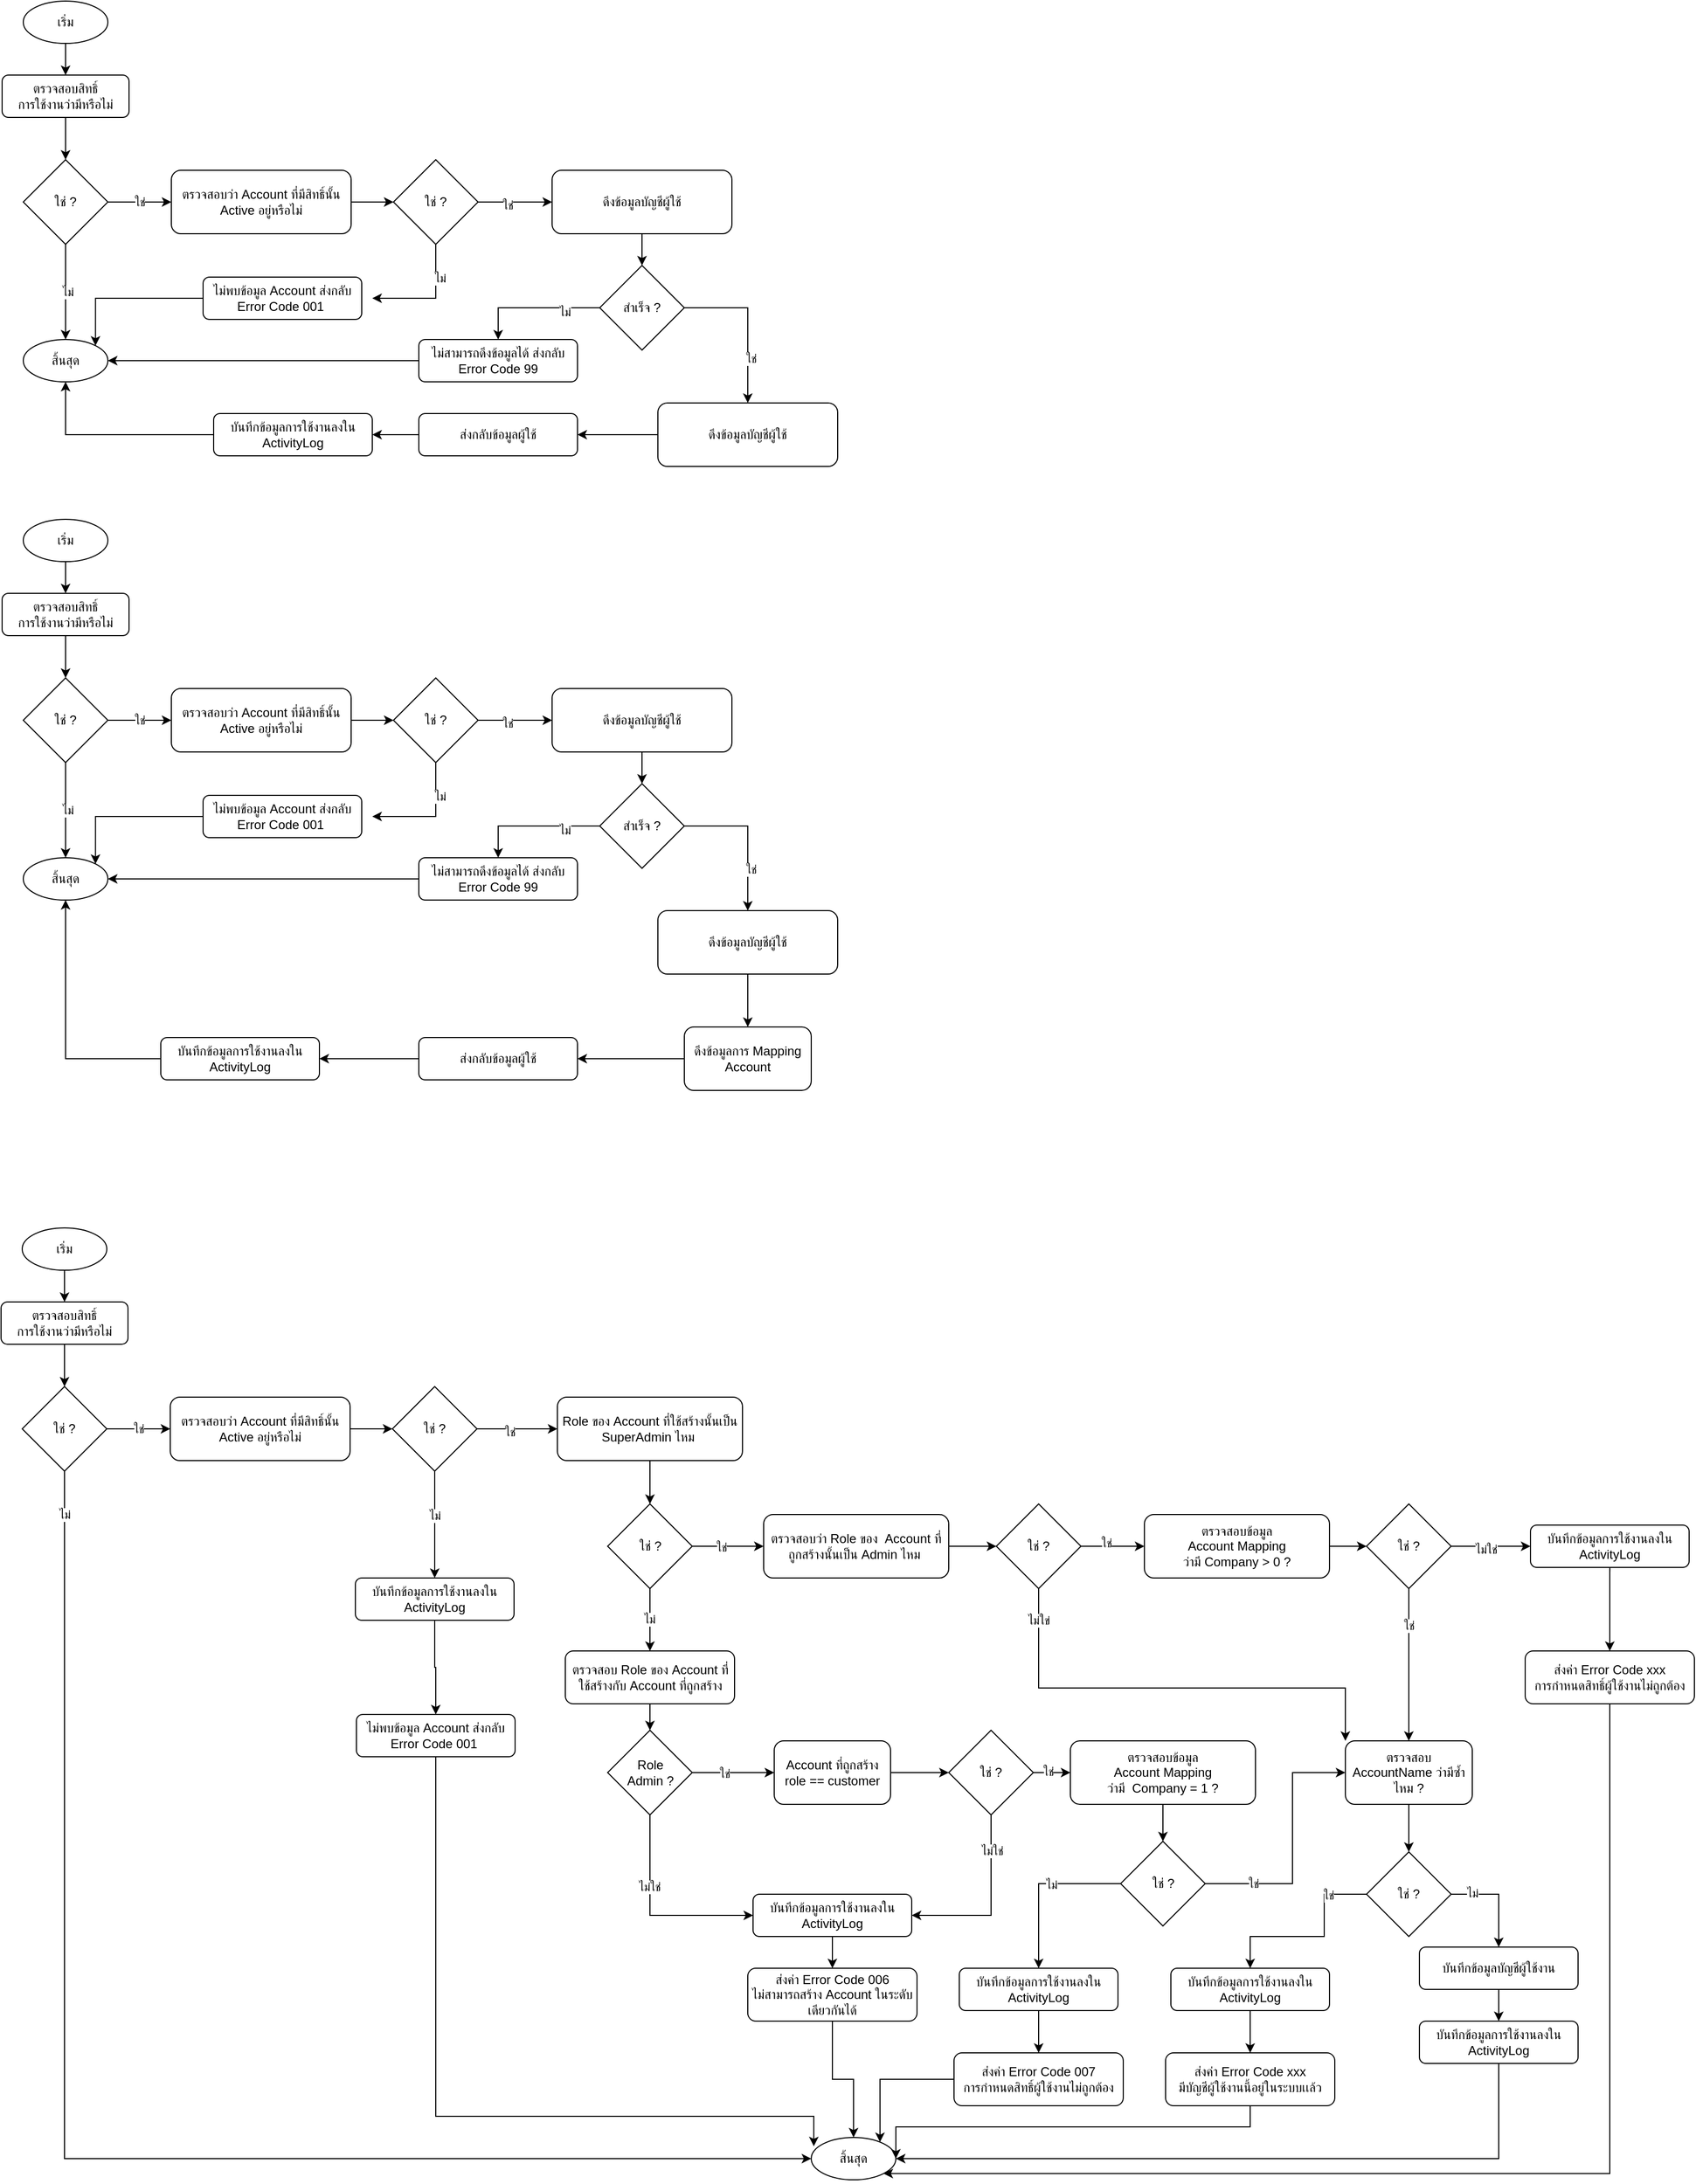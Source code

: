 <mxfile version="21.3.2" type="github">
  <diagram name="หน้า-1" id="9ROWrhSY8lyfW2g1wA5t">
    <mxGraphModel dx="1934" dy="880" grid="1" gridSize="10" guides="1" tooltips="1" connect="1" arrows="1" fold="1" page="1" pageScale="1" pageWidth="827" pageHeight="1169" math="0" shadow="0">
      <root>
        <mxCell id="0" />
        <mxCell id="1" parent="0" />
        <mxCell id="Uw76GlWxeY3Yvk_Hq2aO-132" value="" style="group" vertex="1" connectable="0" parent="1">
          <mxGeometry x="20" y="40" width="790" height="440" as="geometry" />
        </mxCell>
        <mxCell id="Uw76GlWxeY3Yvk_Hq2aO-1" value="เริ่ม" style="ellipse;whiteSpace=wrap;html=1;" vertex="1" parent="Uw76GlWxeY3Yvk_Hq2aO-132">
          <mxGeometry x="20" width="80" height="40" as="geometry" />
        </mxCell>
        <mxCell id="Uw76GlWxeY3Yvk_Hq2aO-2" value="ตรวจสอบสิทธิ์&lt;br&gt;การใช้งานว่ามีหรือไม่" style="rounded=1;whiteSpace=wrap;html=1;" vertex="1" parent="Uw76GlWxeY3Yvk_Hq2aO-132">
          <mxGeometry y="70" width="120" height="40" as="geometry" />
        </mxCell>
        <mxCell id="Uw76GlWxeY3Yvk_Hq2aO-3" value="" style="edgeStyle=orthogonalEdgeStyle;rounded=0;orthogonalLoop=1;jettySize=auto;html=1;" edge="1" parent="Uw76GlWxeY3Yvk_Hq2aO-132" source="Uw76GlWxeY3Yvk_Hq2aO-1" target="Uw76GlWxeY3Yvk_Hq2aO-2">
          <mxGeometry relative="1" as="geometry" />
        </mxCell>
        <mxCell id="Uw76GlWxeY3Yvk_Hq2aO-6" value="ใช่ ?" style="rhombus;whiteSpace=wrap;html=1;" vertex="1" parent="Uw76GlWxeY3Yvk_Hq2aO-132">
          <mxGeometry x="20" y="150" width="80" height="80" as="geometry" />
        </mxCell>
        <mxCell id="Uw76GlWxeY3Yvk_Hq2aO-7" value="" style="edgeStyle=orthogonalEdgeStyle;rounded=0;orthogonalLoop=1;jettySize=auto;html=1;" edge="1" parent="Uw76GlWxeY3Yvk_Hq2aO-132" source="Uw76GlWxeY3Yvk_Hq2aO-2" target="Uw76GlWxeY3Yvk_Hq2aO-6">
          <mxGeometry relative="1" as="geometry" />
        </mxCell>
        <mxCell id="Uw76GlWxeY3Yvk_Hq2aO-12" value="ตรวจสอบว่า Account ที่มีสิทธิ์นั้น Active อยู่หรือไม่" style="rounded=1;whiteSpace=wrap;html=1;" vertex="1" parent="Uw76GlWxeY3Yvk_Hq2aO-132">
          <mxGeometry x="160" y="160" width="170" height="60" as="geometry" />
        </mxCell>
        <mxCell id="Uw76GlWxeY3Yvk_Hq2aO-11" value="" style="edgeStyle=orthogonalEdgeStyle;rounded=0;orthogonalLoop=1;jettySize=auto;html=1;" edge="1" parent="Uw76GlWxeY3Yvk_Hq2aO-132" source="Uw76GlWxeY3Yvk_Hq2aO-6" target="Uw76GlWxeY3Yvk_Hq2aO-12">
          <mxGeometry relative="1" as="geometry">
            <mxPoint x="160" y="190" as="targetPoint" />
          </mxGeometry>
        </mxCell>
        <mxCell id="Uw76GlWxeY3Yvk_Hq2aO-15" value="ใช่" style="edgeLabel;html=1;align=center;verticalAlign=middle;resizable=0;points=[];" vertex="1" connectable="0" parent="Uw76GlWxeY3Yvk_Hq2aO-11">
          <mxGeometry relative="1" as="geometry">
            <mxPoint as="offset" />
          </mxGeometry>
        </mxCell>
        <mxCell id="Uw76GlWxeY3Yvk_Hq2aO-46" style="edgeStyle=orthogonalEdgeStyle;rounded=0;orthogonalLoop=1;jettySize=auto;html=1;entryX=1;entryY=0.5;entryDx=0;entryDy=0;exitX=0.5;exitY=1;exitDx=0;exitDy=0;" edge="1" parent="Uw76GlWxeY3Yvk_Hq2aO-132" source="Uw76GlWxeY3Yvk_Hq2aO-22">
          <mxGeometry relative="1" as="geometry">
            <mxPoint x="350" y="281" as="targetPoint" />
            <Array as="points">
              <mxPoint x="410" y="281" />
            </Array>
          </mxGeometry>
        </mxCell>
        <mxCell id="Uw76GlWxeY3Yvk_Hq2aO-49" value="ไม่" style="edgeLabel;html=1;align=center;verticalAlign=middle;resizable=0;points=[];" vertex="1" connectable="0" parent="Uw76GlWxeY3Yvk_Hq2aO-46">
          <mxGeometry x="-0.423" y="4" relative="1" as="geometry">
            <mxPoint as="offset" />
          </mxGeometry>
        </mxCell>
        <mxCell id="Uw76GlWxeY3Yvk_Hq2aO-22" value="ใช่ ?" style="rhombus;whiteSpace=wrap;html=1;" vertex="1" parent="Uw76GlWxeY3Yvk_Hq2aO-132">
          <mxGeometry x="370" y="150" width="80" height="80" as="geometry" />
        </mxCell>
        <mxCell id="Uw76GlWxeY3Yvk_Hq2aO-23" value="" style="edgeStyle=orthogonalEdgeStyle;rounded=0;orthogonalLoop=1;jettySize=auto;html=1;" edge="1" parent="Uw76GlWxeY3Yvk_Hq2aO-132" source="Uw76GlWxeY3Yvk_Hq2aO-12" target="Uw76GlWxeY3Yvk_Hq2aO-22">
          <mxGeometry relative="1" as="geometry" />
        </mxCell>
        <mxCell id="Uw76GlWxeY3Yvk_Hq2aO-28" value="ดึงข้อมูลบัญชีผู้ใช้" style="rounded=1;whiteSpace=wrap;html=1;" vertex="1" parent="Uw76GlWxeY3Yvk_Hq2aO-132">
          <mxGeometry x="520" y="160" width="170" height="60" as="geometry" />
        </mxCell>
        <mxCell id="Uw76GlWxeY3Yvk_Hq2aO-29" value="" style="edgeStyle=orthogonalEdgeStyle;rounded=0;orthogonalLoop=1;jettySize=auto;html=1;" edge="1" parent="Uw76GlWxeY3Yvk_Hq2aO-132" source="Uw76GlWxeY3Yvk_Hq2aO-22" target="Uw76GlWxeY3Yvk_Hq2aO-28">
          <mxGeometry relative="1" as="geometry" />
        </mxCell>
        <mxCell id="Uw76GlWxeY3Yvk_Hq2aO-30" value="ใช่" style="edgeLabel;html=1;align=center;verticalAlign=middle;resizable=0;points=[];" vertex="1" connectable="0" parent="Uw76GlWxeY3Yvk_Hq2aO-29">
          <mxGeometry x="-0.2" y="-3" relative="1" as="geometry">
            <mxPoint as="offset" />
          </mxGeometry>
        </mxCell>
        <mxCell id="Uw76GlWxeY3Yvk_Hq2aO-33" value="สำเร็จ ?" style="rhombus;whiteSpace=wrap;html=1;" vertex="1" parent="Uw76GlWxeY3Yvk_Hq2aO-132">
          <mxGeometry x="565" y="250" width="80" height="80" as="geometry" />
        </mxCell>
        <mxCell id="Uw76GlWxeY3Yvk_Hq2aO-34" value="" style="edgeStyle=orthogonalEdgeStyle;rounded=0;orthogonalLoop=1;jettySize=auto;html=1;" edge="1" parent="Uw76GlWxeY3Yvk_Hq2aO-132" source="Uw76GlWxeY3Yvk_Hq2aO-28" target="Uw76GlWxeY3Yvk_Hq2aO-33">
          <mxGeometry relative="1" as="geometry" />
        </mxCell>
        <mxCell id="Uw76GlWxeY3Yvk_Hq2aO-35" value="ดึงข้อมูลบัญชีผู้ใช้" style="rounded=1;whiteSpace=wrap;html=1;" vertex="1" parent="Uw76GlWxeY3Yvk_Hq2aO-132">
          <mxGeometry x="620" y="380" width="170" height="60" as="geometry" />
        </mxCell>
        <mxCell id="Uw76GlWxeY3Yvk_Hq2aO-36" value="" style="edgeStyle=orthogonalEdgeStyle;rounded=0;orthogonalLoop=1;jettySize=auto;html=1;" edge="1" parent="Uw76GlWxeY3Yvk_Hq2aO-132" source="Uw76GlWxeY3Yvk_Hq2aO-33" target="Uw76GlWxeY3Yvk_Hq2aO-35">
          <mxGeometry relative="1" as="geometry">
            <Array as="points">
              <mxPoint x="705" y="290" />
            </Array>
          </mxGeometry>
        </mxCell>
        <mxCell id="Uw76GlWxeY3Yvk_Hq2aO-40" value="ใช่" style="edgeLabel;html=1;align=center;verticalAlign=middle;resizable=0;points=[];" vertex="1" connectable="0" parent="Uw76GlWxeY3Yvk_Hq2aO-36">
          <mxGeometry x="0.442" y="3" relative="1" as="geometry">
            <mxPoint as="offset" />
          </mxGeometry>
        </mxCell>
        <mxCell id="Uw76GlWxeY3Yvk_Hq2aO-37" value="ไม่สามารถดึงข้อมูลได้ ส่งกลับ Error Code 99" style="rounded=1;whiteSpace=wrap;html=1;" vertex="1" parent="Uw76GlWxeY3Yvk_Hq2aO-132">
          <mxGeometry x="394" y="320" width="150" height="40" as="geometry" />
        </mxCell>
        <mxCell id="Uw76GlWxeY3Yvk_Hq2aO-38" style="edgeStyle=orthogonalEdgeStyle;rounded=0;orthogonalLoop=1;jettySize=auto;html=1;entryX=0.5;entryY=0;entryDx=0;entryDy=0;" edge="1" parent="Uw76GlWxeY3Yvk_Hq2aO-132" source="Uw76GlWxeY3Yvk_Hq2aO-33" target="Uw76GlWxeY3Yvk_Hq2aO-37">
          <mxGeometry relative="1" as="geometry" />
        </mxCell>
        <mxCell id="Uw76GlWxeY3Yvk_Hq2aO-39" value="ไม่" style="edgeLabel;html=1;align=center;verticalAlign=middle;resizable=0;points=[];" vertex="1" connectable="0" parent="Uw76GlWxeY3Yvk_Hq2aO-38">
          <mxGeometry x="-0.476" y="4" relative="1" as="geometry">
            <mxPoint as="offset" />
          </mxGeometry>
        </mxCell>
        <mxCell id="Uw76GlWxeY3Yvk_Hq2aO-47" value="ไม่พบข้อมูล Account ส่งกลับ Error Code 001&amp;nbsp;" style="rounded=1;whiteSpace=wrap;html=1;" vertex="1" parent="Uw76GlWxeY3Yvk_Hq2aO-132">
          <mxGeometry x="190" y="261" width="150" height="40" as="geometry" />
        </mxCell>
        <mxCell id="Uw76GlWxeY3Yvk_Hq2aO-51" value="ส่งกลับข้อมูลผู้ใช้" style="rounded=1;whiteSpace=wrap;html=1;" vertex="1" parent="Uw76GlWxeY3Yvk_Hq2aO-132">
          <mxGeometry x="394" y="390" width="150" height="40" as="geometry" />
        </mxCell>
        <mxCell id="Uw76GlWxeY3Yvk_Hq2aO-52" style="edgeStyle=orthogonalEdgeStyle;rounded=0;orthogonalLoop=1;jettySize=auto;html=1;entryX=1;entryY=0.5;entryDx=0;entryDy=0;" edge="1" parent="Uw76GlWxeY3Yvk_Hq2aO-132" source="Uw76GlWxeY3Yvk_Hq2aO-35" target="Uw76GlWxeY3Yvk_Hq2aO-51">
          <mxGeometry relative="1" as="geometry" />
        </mxCell>
        <mxCell id="Uw76GlWxeY3Yvk_Hq2aO-55" value="สิ้นสุด" style="ellipse;whiteSpace=wrap;html=1;" vertex="1" parent="Uw76GlWxeY3Yvk_Hq2aO-132">
          <mxGeometry x="20" y="320" width="80" height="40" as="geometry" />
        </mxCell>
        <mxCell id="Uw76GlWxeY3Yvk_Hq2aO-14" value="" style="edgeStyle=orthogonalEdgeStyle;rounded=0;orthogonalLoop=1;jettySize=auto;html=1;entryX=0.5;entryY=0;entryDx=0;entryDy=0;" edge="1" parent="Uw76GlWxeY3Yvk_Hq2aO-132" source="Uw76GlWxeY3Yvk_Hq2aO-6" target="Uw76GlWxeY3Yvk_Hq2aO-55">
          <mxGeometry relative="1" as="geometry">
            <mxPoint x="120" y="320" as="targetPoint" />
          </mxGeometry>
        </mxCell>
        <mxCell id="Uw76GlWxeY3Yvk_Hq2aO-16" value="ไม่" style="edgeLabel;html=1;align=center;verticalAlign=middle;resizable=0;points=[];" vertex="1" connectable="0" parent="Uw76GlWxeY3Yvk_Hq2aO-14">
          <mxGeometry y="2" relative="1" as="geometry">
            <mxPoint as="offset" />
          </mxGeometry>
        </mxCell>
        <mxCell id="Uw76GlWxeY3Yvk_Hq2aO-41" style="edgeStyle=orthogonalEdgeStyle;rounded=0;orthogonalLoop=1;jettySize=auto;html=1;" edge="1" parent="Uw76GlWxeY3Yvk_Hq2aO-132" source="Uw76GlWxeY3Yvk_Hq2aO-37" target="Uw76GlWxeY3Yvk_Hq2aO-55">
          <mxGeometry relative="1" as="geometry">
            <mxPoint x="140" y="340" as="targetPoint" />
          </mxGeometry>
        </mxCell>
        <mxCell id="Uw76GlWxeY3Yvk_Hq2aO-48" style="edgeStyle=orthogonalEdgeStyle;rounded=0;orthogonalLoop=1;jettySize=auto;html=1;entryX=1;entryY=0;entryDx=0;entryDy=0;" edge="1" parent="Uw76GlWxeY3Yvk_Hq2aO-132" source="Uw76GlWxeY3Yvk_Hq2aO-47" target="Uw76GlWxeY3Yvk_Hq2aO-55">
          <mxGeometry relative="1" as="geometry">
            <mxPoint x="134.142" y="325.858" as="targetPoint" />
          </mxGeometry>
        </mxCell>
        <mxCell id="Uw76GlWxeY3Yvk_Hq2aO-131" style="edgeStyle=orthogonalEdgeStyle;rounded=0;orthogonalLoop=1;jettySize=auto;html=1;entryX=0.5;entryY=1;entryDx=0;entryDy=0;" edge="1" parent="Uw76GlWxeY3Yvk_Hq2aO-132" source="Uw76GlWxeY3Yvk_Hq2aO-124" target="Uw76GlWxeY3Yvk_Hq2aO-55">
          <mxGeometry relative="1" as="geometry" />
        </mxCell>
        <mxCell id="Uw76GlWxeY3Yvk_Hq2aO-124" value="บันทึกข้อมูลการใช้งานลงใน ActivityLog" style="rounded=1;whiteSpace=wrap;html=1;" vertex="1" parent="Uw76GlWxeY3Yvk_Hq2aO-132">
          <mxGeometry x="200" y="390" width="150" height="40" as="geometry" />
        </mxCell>
        <mxCell id="Uw76GlWxeY3Yvk_Hq2aO-125" value="" style="edgeStyle=orthogonalEdgeStyle;rounded=0;orthogonalLoop=1;jettySize=auto;html=1;" edge="1" parent="Uw76GlWxeY3Yvk_Hq2aO-132" source="Uw76GlWxeY3Yvk_Hq2aO-51" target="Uw76GlWxeY3Yvk_Hq2aO-124">
          <mxGeometry relative="1" as="geometry" />
        </mxCell>
        <mxCell id="Uw76GlWxeY3Yvk_Hq2aO-134" value="เริ่ม" style="ellipse;whiteSpace=wrap;html=1;" vertex="1" parent="1">
          <mxGeometry x="40" y="530" width="80" height="40" as="geometry" />
        </mxCell>
        <mxCell id="Uw76GlWxeY3Yvk_Hq2aO-135" value="ตรวจสอบสิทธิ์&lt;br&gt;การใช้งานว่ามีหรือไม่" style="rounded=1;whiteSpace=wrap;html=1;" vertex="1" parent="1">
          <mxGeometry x="20" y="600" width="120" height="40" as="geometry" />
        </mxCell>
        <mxCell id="Uw76GlWxeY3Yvk_Hq2aO-136" value="" style="edgeStyle=orthogonalEdgeStyle;rounded=0;orthogonalLoop=1;jettySize=auto;html=1;" edge="1" parent="1" source="Uw76GlWxeY3Yvk_Hq2aO-134" target="Uw76GlWxeY3Yvk_Hq2aO-135">
          <mxGeometry relative="1" as="geometry" />
        </mxCell>
        <mxCell id="Uw76GlWxeY3Yvk_Hq2aO-137" value="ใช่ ?" style="rhombus;whiteSpace=wrap;html=1;" vertex="1" parent="1">
          <mxGeometry x="40" y="680" width="80" height="80" as="geometry" />
        </mxCell>
        <mxCell id="Uw76GlWxeY3Yvk_Hq2aO-138" value="" style="edgeStyle=orthogonalEdgeStyle;rounded=0;orthogonalLoop=1;jettySize=auto;html=1;" edge="1" parent="1" source="Uw76GlWxeY3Yvk_Hq2aO-135" target="Uw76GlWxeY3Yvk_Hq2aO-137">
          <mxGeometry relative="1" as="geometry" />
        </mxCell>
        <mxCell id="Uw76GlWxeY3Yvk_Hq2aO-139" value="ตรวจสอบว่า Account ที่มีสิทธิ์นั้น Active อยู่หรือไม่" style="rounded=1;whiteSpace=wrap;html=1;" vertex="1" parent="1">
          <mxGeometry x="180" y="690" width="170" height="60" as="geometry" />
        </mxCell>
        <mxCell id="Uw76GlWxeY3Yvk_Hq2aO-140" value="" style="edgeStyle=orthogonalEdgeStyle;rounded=0;orthogonalLoop=1;jettySize=auto;html=1;" edge="1" parent="1" source="Uw76GlWxeY3Yvk_Hq2aO-137" target="Uw76GlWxeY3Yvk_Hq2aO-139">
          <mxGeometry relative="1" as="geometry">
            <mxPoint x="180" y="720" as="targetPoint" />
          </mxGeometry>
        </mxCell>
        <mxCell id="Uw76GlWxeY3Yvk_Hq2aO-141" value="ใช่" style="edgeLabel;html=1;align=center;verticalAlign=middle;resizable=0;points=[];" vertex="1" connectable="0" parent="Uw76GlWxeY3Yvk_Hq2aO-140">
          <mxGeometry relative="1" as="geometry">
            <mxPoint as="offset" />
          </mxGeometry>
        </mxCell>
        <mxCell id="Uw76GlWxeY3Yvk_Hq2aO-142" style="edgeStyle=orthogonalEdgeStyle;rounded=0;orthogonalLoop=1;jettySize=auto;html=1;entryX=1;entryY=0.5;entryDx=0;entryDy=0;exitX=0.5;exitY=1;exitDx=0;exitDy=0;" edge="1" parent="1" source="Uw76GlWxeY3Yvk_Hq2aO-144">
          <mxGeometry relative="1" as="geometry">
            <mxPoint x="370" y="811" as="targetPoint" />
            <Array as="points">
              <mxPoint x="430" y="811" />
            </Array>
          </mxGeometry>
        </mxCell>
        <mxCell id="Uw76GlWxeY3Yvk_Hq2aO-143" value="ไม่" style="edgeLabel;html=1;align=center;verticalAlign=middle;resizable=0;points=[];" vertex="1" connectable="0" parent="Uw76GlWxeY3Yvk_Hq2aO-142">
          <mxGeometry x="-0.423" y="4" relative="1" as="geometry">
            <mxPoint as="offset" />
          </mxGeometry>
        </mxCell>
        <mxCell id="Uw76GlWxeY3Yvk_Hq2aO-144" value="ใช่ ?" style="rhombus;whiteSpace=wrap;html=1;" vertex="1" parent="1">
          <mxGeometry x="390" y="680" width="80" height="80" as="geometry" />
        </mxCell>
        <mxCell id="Uw76GlWxeY3Yvk_Hq2aO-145" value="" style="edgeStyle=orthogonalEdgeStyle;rounded=0;orthogonalLoop=1;jettySize=auto;html=1;" edge="1" parent="1" source="Uw76GlWxeY3Yvk_Hq2aO-139" target="Uw76GlWxeY3Yvk_Hq2aO-144">
          <mxGeometry relative="1" as="geometry" />
        </mxCell>
        <mxCell id="Uw76GlWxeY3Yvk_Hq2aO-146" value="ดึงข้อมูลบัญชีผู้ใช้" style="rounded=1;whiteSpace=wrap;html=1;" vertex="1" parent="1">
          <mxGeometry x="540" y="690" width="170" height="60" as="geometry" />
        </mxCell>
        <mxCell id="Uw76GlWxeY3Yvk_Hq2aO-147" value="" style="edgeStyle=orthogonalEdgeStyle;rounded=0;orthogonalLoop=1;jettySize=auto;html=1;" edge="1" parent="1" source="Uw76GlWxeY3Yvk_Hq2aO-144" target="Uw76GlWxeY3Yvk_Hq2aO-146">
          <mxGeometry relative="1" as="geometry" />
        </mxCell>
        <mxCell id="Uw76GlWxeY3Yvk_Hq2aO-148" value="ใช่" style="edgeLabel;html=1;align=center;verticalAlign=middle;resizable=0;points=[];" vertex="1" connectable="0" parent="Uw76GlWxeY3Yvk_Hq2aO-147">
          <mxGeometry x="-0.2" y="-3" relative="1" as="geometry">
            <mxPoint as="offset" />
          </mxGeometry>
        </mxCell>
        <mxCell id="Uw76GlWxeY3Yvk_Hq2aO-149" value="สำเร็จ ?" style="rhombus;whiteSpace=wrap;html=1;" vertex="1" parent="1">
          <mxGeometry x="585" y="780" width="80" height="80" as="geometry" />
        </mxCell>
        <mxCell id="Uw76GlWxeY3Yvk_Hq2aO-150" value="" style="edgeStyle=orthogonalEdgeStyle;rounded=0;orthogonalLoop=1;jettySize=auto;html=1;" edge="1" parent="1" source="Uw76GlWxeY3Yvk_Hq2aO-146" target="Uw76GlWxeY3Yvk_Hq2aO-149">
          <mxGeometry relative="1" as="geometry" />
        </mxCell>
        <mxCell id="Uw76GlWxeY3Yvk_Hq2aO-169" value="" style="edgeStyle=orthogonalEdgeStyle;rounded=0;orthogonalLoop=1;jettySize=auto;html=1;" edge="1" parent="1" source="Uw76GlWxeY3Yvk_Hq2aO-151" target="Uw76GlWxeY3Yvk_Hq2aO-168">
          <mxGeometry relative="1" as="geometry" />
        </mxCell>
        <mxCell id="Uw76GlWxeY3Yvk_Hq2aO-151" value="ดึงข้อมูลบัญชีผู้ใช้" style="rounded=1;whiteSpace=wrap;html=1;" vertex="1" parent="1">
          <mxGeometry x="640" y="900" width="170" height="60" as="geometry" />
        </mxCell>
        <mxCell id="Uw76GlWxeY3Yvk_Hq2aO-152" value="" style="edgeStyle=orthogonalEdgeStyle;rounded=0;orthogonalLoop=1;jettySize=auto;html=1;" edge="1" parent="1" source="Uw76GlWxeY3Yvk_Hq2aO-149" target="Uw76GlWxeY3Yvk_Hq2aO-151">
          <mxGeometry relative="1" as="geometry">
            <Array as="points">
              <mxPoint x="725" y="820" />
            </Array>
          </mxGeometry>
        </mxCell>
        <mxCell id="Uw76GlWxeY3Yvk_Hq2aO-153" value="ใช่" style="edgeLabel;html=1;align=center;verticalAlign=middle;resizable=0;points=[];" vertex="1" connectable="0" parent="Uw76GlWxeY3Yvk_Hq2aO-152">
          <mxGeometry x="0.442" y="3" relative="1" as="geometry">
            <mxPoint as="offset" />
          </mxGeometry>
        </mxCell>
        <mxCell id="Uw76GlWxeY3Yvk_Hq2aO-154" value="ไม่สามารถดึงข้อมูลได้ ส่งกลับ Error Code 99" style="rounded=1;whiteSpace=wrap;html=1;" vertex="1" parent="1">
          <mxGeometry x="414" y="850" width="150" height="40" as="geometry" />
        </mxCell>
        <mxCell id="Uw76GlWxeY3Yvk_Hq2aO-155" style="edgeStyle=orthogonalEdgeStyle;rounded=0;orthogonalLoop=1;jettySize=auto;html=1;entryX=0.5;entryY=0;entryDx=0;entryDy=0;" edge="1" parent="1" source="Uw76GlWxeY3Yvk_Hq2aO-149" target="Uw76GlWxeY3Yvk_Hq2aO-154">
          <mxGeometry relative="1" as="geometry" />
        </mxCell>
        <mxCell id="Uw76GlWxeY3Yvk_Hq2aO-156" value="ไม่" style="edgeLabel;html=1;align=center;verticalAlign=middle;resizable=0;points=[];" vertex="1" connectable="0" parent="Uw76GlWxeY3Yvk_Hq2aO-155">
          <mxGeometry x="-0.476" y="4" relative="1" as="geometry">
            <mxPoint as="offset" />
          </mxGeometry>
        </mxCell>
        <mxCell id="Uw76GlWxeY3Yvk_Hq2aO-157" value="ไม่พบข้อมูล Account ส่งกลับ Error Code 001&amp;nbsp;" style="rounded=1;whiteSpace=wrap;html=1;" vertex="1" parent="1">
          <mxGeometry x="210" y="791" width="150" height="40" as="geometry" />
        </mxCell>
        <mxCell id="Uw76GlWxeY3Yvk_Hq2aO-171" style="edgeStyle=orthogonalEdgeStyle;rounded=0;orthogonalLoop=1;jettySize=auto;html=1;" edge="1" parent="1" source="Uw76GlWxeY3Yvk_Hq2aO-158" target="Uw76GlWxeY3Yvk_Hq2aO-166">
          <mxGeometry relative="1" as="geometry" />
        </mxCell>
        <mxCell id="Uw76GlWxeY3Yvk_Hq2aO-158" value="ส่งกลับข้อมูลผู้ใช้" style="rounded=1;whiteSpace=wrap;html=1;" vertex="1" parent="1">
          <mxGeometry x="414" y="1020" width="150" height="40" as="geometry" />
        </mxCell>
        <mxCell id="Uw76GlWxeY3Yvk_Hq2aO-160" value="สิ้นสุด" style="ellipse;whiteSpace=wrap;html=1;" vertex="1" parent="1">
          <mxGeometry x="40" y="850" width="80" height="40" as="geometry" />
        </mxCell>
        <mxCell id="Uw76GlWxeY3Yvk_Hq2aO-161" value="" style="edgeStyle=orthogonalEdgeStyle;rounded=0;orthogonalLoop=1;jettySize=auto;html=1;entryX=0.5;entryY=0;entryDx=0;entryDy=0;" edge="1" parent="1" source="Uw76GlWxeY3Yvk_Hq2aO-137" target="Uw76GlWxeY3Yvk_Hq2aO-160">
          <mxGeometry relative="1" as="geometry">
            <mxPoint x="140" y="850" as="targetPoint" />
          </mxGeometry>
        </mxCell>
        <mxCell id="Uw76GlWxeY3Yvk_Hq2aO-162" value="ไม่" style="edgeLabel;html=1;align=center;verticalAlign=middle;resizable=0;points=[];" vertex="1" connectable="0" parent="Uw76GlWxeY3Yvk_Hq2aO-161">
          <mxGeometry y="2" relative="1" as="geometry">
            <mxPoint as="offset" />
          </mxGeometry>
        </mxCell>
        <mxCell id="Uw76GlWxeY3Yvk_Hq2aO-163" style="edgeStyle=orthogonalEdgeStyle;rounded=0;orthogonalLoop=1;jettySize=auto;html=1;" edge="1" parent="1" source="Uw76GlWxeY3Yvk_Hq2aO-154" target="Uw76GlWxeY3Yvk_Hq2aO-160">
          <mxGeometry relative="1" as="geometry">
            <mxPoint x="160" y="870" as="targetPoint" />
          </mxGeometry>
        </mxCell>
        <mxCell id="Uw76GlWxeY3Yvk_Hq2aO-164" style="edgeStyle=orthogonalEdgeStyle;rounded=0;orthogonalLoop=1;jettySize=auto;html=1;entryX=1;entryY=0;entryDx=0;entryDy=0;" edge="1" parent="1" source="Uw76GlWxeY3Yvk_Hq2aO-157" target="Uw76GlWxeY3Yvk_Hq2aO-160">
          <mxGeometry relative="1" as="geometry">
            <mxPoint x="154.142" y="855.858" as="targetPoint" />
          </mxGeometry>
        </mxCell>
        <mxCell id="Uw76GlWxeY3Yvk_Hq2aO-172" style="edgeStyle=orthogonalEdgeStyle;rounded=0;orthogonalLoop=1;jettySize=auto;html=1;entryX=0.5;entryY=1;entryDx=0;entryDy=0;" edge="1" parent="1" source="Uw76GlWxeY3Yvk_Hq2aO-166" target="Uw76GlWxeY3Yvk_Hq2aO-160">
          <mxGeometry relative="1" as="geometry" />
        </mxCell>
        <mxCell id="Uw76GlWxeY3Yvk_Hq2aO-166" value="บันทึกข้อมูลการใช้งานลงใน ActivityLog" style="rounded=1;whiteSpace=wrap;html=1;" vertex="1" parent="1">
          <mxGeometry x="170" y="1020" width="150" height="40" as="geometry" />
        </mxCell>
        <mxCell id="Uw76GlWxeY3Yvk_Hq2aO-170" value="" style="edgeStyle=orthogonalEdgeStyle;rounded=0;orthogonalLoop=1;jettySize=auto;html=1;" edge="1" parent="1" source="Uw76GlWxeY3Yvk_Hq2aO-168" target="Uw76GlWxeY3Yvk_Hq2aO-158">
          <mxGeometry relative="1" as="geometry" />
        </mxCell>
        <mxCell id="Uw76GlWxeY3Yvk_Hq2aO-168" value="ดึงข้อมูลการ Mapping Account" style="whiteSpace=wrap;html=1;rounded=1;" vertex="1" parent="1">
          <mxGeometry x="665" y="1010" width="120" height="60" as="geometry" />
        </mxCell>
        <mxCell id="Uw76GlWxeY3Yvk_Hq2aO-174" value="เริ่ม" style="ellipse;whiteSpace=wrap;html=1;" vertex="1" parent="1">
          <mxGeometry x="39" y="1200" width="80" height="40" as="geometry" />
        </mxCell>
        <mxCell id="Uw76GlWxeY3Yvk_Hq2aO-175" value="ตรวจสอบสิทธิ์&lt;br&gt;การใช้งานว่ามีหรือไม่" style="rounded=1;whiteSpace=wrap;html=1;" vertex="1" parent="1">
          <mxGeometry x="19" y="1270" width="120" height="40" as="geometry" />
        </mxCell>
        <mxCell id="Uw76GlWxeY3Yvk_Hq2aO-176" value="" style="edgeStyle=orthogonalEdgeStyle;rounded=0;orthogonalLoop=1;jettySize=auto;html=1;" edge="1" parent="1" source="Uw76GlWxeY3Yvk_Hq2aO-174" target="Uw76GlWxeY3Yvk_Hq2aO-175">
          <mxGeometry relative="1" as="geometry" />
        </mxCell>
        <mxCell id="Uw76GlWxeY3Yvk_Hq2aO-177" value="ใช่ ?" style="rhombus;whiteSpace=wrap;html=1;" vertex="1" parent="1">
          <mxGeometry x="39" y="1350" width="80" height="80" as="geometry" />
        </mxCell>
        <mxCell id="Uw76GlWxeY3Yvk_Hq2aO-178" value="" style="edgeStyle=orthogonalEdgeStyle;rounded=0;orthogonalLoop=1;jettySize=auto;html=1;" edge="1" parent="1" source="Uw76GlWxeY3Yvk_Hq2aO-175" target="Uw76GlWxeY3Yvk_Hq2aO-177">
          <mxGeometry relative="1" as="geometry" />
        </mxCell>
        <mxCell id="Uw76GlWxeY3Yvk_Hq2aO-179" value="ตรวจสอบว่า Account ที่มีสิทธิ์นั้น Active อยู่หรือไม่" style="rounded=1;whiteSpace=wrap;html=1;" vertex="1" parent="1">
          <mxGeometry x="179" y="1360" width="170" height="60" as="geometry" />
        </mxCell>
        <mxCell id="Uw76GlWxeY3Yvk_Hq2aO-180" value="" style="edgeStyle=orthogonalEdgeStyle;rounded=0;orthogonalLoop=1;jettySize=auto;html=1;" edge="1" parent="1" source="Uw76GlWxeY3Yvk_Hq2aO-177" target="Uw76GlWxeY3Yvk_Hq2aO-179">
          <mxGeometry relative="1" as="geometry">
            <mxPoint x="179" y="1390" as="targetPoint" />
          </mxGeometry>
        </mxCell>
        <mxCell id="Uw76GlWxeY3Yvk_Hq2aO-181" value="ใช่" style="edgeLabel;html=1;align=center;verticalAlign=middle;resizable=0;points=[];" vertex="1" connectable="0" parent="Uw76GlWxeY3Yvk_Hq2aO-180">
          <mxGeometry relative="1" as="geometry">
            <mxPoint as="offset" />
          </mxGeometry>
        </mxCell>
        <mxCell id="Uw76GlWxeY3Yvk_Hq2aO-329" value="" style="edgeStyle=orthogonalEdgeStyle;rounded=0;orthogonalLoop=1;jettySize=auto;html=1;" edge="1" parent="1" source="Uw76GlWxeY3Yvk_Hq2aO-184" target="Uw76GlWxeY3Yvk_Hq2aO-328">
          <mxGeometry relative="1" as="geometry" />
        </mxCell>
        <mxCell id="Uw76GlWxeY3Yvk_Hq2aO-330" value="ไม่" style="edgeLabel;html=1;align=center;verticalAlign=middle;resizable=0;points=[];" vertex="1" connectable="0" parent="Uw76GlWxeY3Yvk_Hq2aO-329">
          <mxGeometry x="-0.179" relative="1" as="geometry">
            <mxPoint as="offset" />
          </mxGeometry>
        </mxCell>
        <mxCell id="Uw76GlWxeY3Yvk_Hq2aO-184" value="ใช่ ?" style="rhombus;whiteSpace=wrap;html=1;" vertex="1" parent="1">
          <mxGeometry x="389" y="1350" width="80" height="80" as="geometry" />
        </mxCell>
        <mxCell id="Uw76GlWxeY3Yvk_Hq2aO-185" value="" style="edgeStyle=orthogonalEdgeStyle;rounded=0;orthogonalLoop=1;jettySize=auto;html=1;" edge="1" parent="1" source="Uw76GlWxeY3Yvk_Hq2aO-179" target="Uw76GlWxeY3Yvk_Hq2aO-184">
          <mxGeometry relative="1" as="geometry" />
        </mxCell>
        <mxCell id="Uw76GlWxeY3Yvk_Hq2aO-187" value="" style="edgeStyle=orthogonalEdgeStyle;rounded=0;orthogonalLoop=1;jettySize=auto;html=1;" edge="1" parent="1" source="Uw76GlWxeY3Yvk_Hq2aO-184" target="Uw76GlWxeY3Yvk_Hq2aO-215">
          <mxGeometry relative="1" as="geometry">
            <mxPoint x="545" y="1390" as="targetPoint" />
          </mxGeometry>
        </mxCell>
        <mxCell id="Uw76GlWxeY3Yvk_Hq2aO-188" value="ใช่" style="edgeLabel;html=1;align=center;verticalAlign=middle;resizable=0;points=[];" vertex="1" connectable="0" parent="Uw76GlWxeY3Yvk_Hq2aO-187">
          <mxGeometry x="-0.2" y="-3" relative="1" as="geometry">
            <mxPoint as="offset" />
          </mxGeometry>
        </mxCell>
        <mxCell id="Uw76GlWxeY3Yvk_Hq2aO-198" value="ไม่พบข้อมูล Account ส่งกลับ Error Code 001&amp;nbsp;" style="rounded=1;whiteSpace=wrap;html=1;" vertex="1" parent="1">
          <mxGeometry x="355" y="1660" width="150" height="40" as="geometry" />
        </mxCell>
        <mxCell id="Uw76GlWxeY3Yvk_Hq2aO-201" value="สิ้นสุด" style="ellipse;whiteSpace=wrap;html=1;" vertex="1" parent="1">
          <mxGeometry x="785" y="2060" width="80" height="40" as="geometry" />
        </mxCell>
        <mxCell id="Uw76GlWxeY3Yvk_Hq2aO-202" value="" style="edgeStyle=orthogonalEdgeStyle;rounded=0;orthogonalLoop=1;jettySize=auto;html=1;entryX=0;entryY=0.5;entryDx=0;entryDy=0;" edge="1" parent="1" source="Uw76GlWxeY3Yvk_Hq2aO-177" target="Uw76GlWxeY3Yvk_Hq2aO-201">
          <mxGeometry relative="1" as="geometry">
            <mxPoint x="130" y="1890" as="targetPoint" />
            <Array as="points">
              <mxPoint x="79" y="2080" />
            </Array>
          </mxGeometry>
        </mxCell>
        <mxCell id="Uw76GlWxeY3Yvk_Hq2aO-203" value="ไม่" style="edgeLabel;html=1;align=center;verticalAlign=middle;resizable=0;points=[];" vertex="1" connectable="0" parent="Uw76GlWxeY3Yvk_Hq2aO-202">
          <mxGeometry y="2" relative="1" as="geometry">
            <mxPoint x="-28" y="-607" as="offset" />
          </mxGeometry>
        </mxCell>
        <mxCell id="Uw76GlWxeY3Yvk_Hq2aO-205" style="edgeStyle=orthogonalEdgeStyle;rounded=0;orthogonalLoop=1;jettySize=auto;html=1;entryX=0.03;entryY=0.208;entryDx=0;entryDy=0;entryPerimeter=0;" edge="1" parent="1" source="Uw76GlWxeY3Yvk_Hq2aO-198" target="Uw76GlWxeY3Yvk_Hq2aO-201">
          <mxGeometry relative="1" as="geometry">
            <mxPoint x="460" y="1960" as="targetPoint" />
            <Array as="points">
              <mxPoint x="430" y="2040" />
              <mxPoint x="787" y="2040" />
            </Array>
          </mxGeometry>
        </mxCell>
        <mxCell id="Uw76GlWxeY3Yvk_Hq2aO-333" value="" style="edgeStyle=orthogonalEdgeStyle;rounded=0;orthogonalLoop=1;jettySize=auto;html=1;" edge="1" parent="1" source="Uw76GlWxeY3Yvk_Hq2aO-207" target="Uw76GlWxeY3Yvk_Hq2aO-332">
          <mxGeometry relative="1" as="geometry" />
        </mxCell>
        <mxCell id="Uw76GlWxeY3Yvk_Hq2aO-207" value="บันทึกข้อมูลการใช้งานลงใน ActivityLog" style="rounded=1;whiteSpace=wrap;html=1;" vertex="1" parent="1">
          <mxGeometry x="730" y="1830" width="150" height="40" as="geometry" />
        </mxCell>
        <mxCell id="Uw76GlWxeY3Yvk_Hq2aO-217" value="" style="edgeStyle=orthogonalEdgeStyle;rounded=0;orthogonalLoop=1;jettySize=auto;html=1;" edge="1" parent="1" source="Uw76GlWxeY3Yvk_Hq2aO-215" target="Uw76GlWxeY3Yvk_Hq2aO-216">
          <mxGeometry relative="1" as="geometry" />
        </mxCell>
        <mxCell id="Uw76GlWxeY3Yvk_Hq2aO-215" value="Role ของ Account ที่ใช้สร้างนั้นเป็น SuperAdmin ไหม&amp;nbsp;" style="rounded=1;whiteSpace=wrap;html=1;" vertex="1" parent="1">
          <mxGeometry x="545" y="1360" width="175" height="60" as="geometry" />
        </mxCell>
        <mxCell id="Uw76GlWxeY3Yvk_Hq2aO-269" style="edgeStyle=orthogonalEdgeStyle;rounded=0;orthogonalLoop=1;jettySize=auto;html=1;entryX=0;entryY=0.5;entryDx=0;entryDy=0;" edge="1" parent="1" source="Uw76GlWxeY3Yvk_Hq2aO-216" target="Uw76GlWxeY3Yvk_Hq2aO-275">
          <mxGeometry relative="1" as="geometry">
            <mxPoint x="760" y="1501" as="targetPoint" />
          </mxGeometry>
        </mxCell>
        <mxCell id="Uw76GlWxeY3Yvk_Hq2aO-271" value="ใช่" style="edgeLabel;html=1;align=center;verticalAlign=middle;resizable=0;points=[];" vertex="1" connectable="0" parent="Uw76GlWxeY3Yvk_Hq2aO-269">
          <mxGeometry x="-0.189" y="-1" relative="1" as="geometry">
            <mxPoint as="offset" />
          </mxGeometry>
        </mxCell>
        <mxCell id="Uw76GlWxeY3Yvk_Hq2aO-270" value="" style="edgeStyle=orthogonalEdgeStyle;rounded=0;orthogonalLoop=1;jettySize=auto;html=1;" edge="1" parent="1" source="Uw76GlWxeY3Yvk_Hq2aO-216" target="Uw76GlWxeY3Yvk_Hq2aO-221">
          <mxGeometry relative="1" as="geometry" />
        </mxCell>
        <mxCell id="Uw76GlWxeY3Yvk_Hq2aO-272" value="ไม่" style="edgeLabel;html=1;align=center;verticalAlign=middle;resizable=0;points=[];" vertex="1" connectable="0" parent="Uw76GlWxeY3Yvk_Hq2aO-270">
          <mxGeometry x="-0.028" y="-1" relative="1" as="geometry">
            <mxPoint as="offset" />
          </mxGeometry>
        </mxCell>
        <mxCell id="Uw76GlWxeY3Yvk_Hq2aO-216" value="ใช่ ?" style="rhombus;whiteSpace=wrap;html=1;" vertex="1" parent="1">
          <mxGeometry x="592.5" y="1461" width="80" height="80" as="geometry" />
        </mxCell>
        <mxCell id="Uw76GlWxeY3Yvk_Hq2aO-249" value="" style="edgeStyle=orthogonalEdgeStyle;rounded=0;orthogonalLoop=1;jettySize=auto;html=1;" edge="1" parent="1" source="Uw76GlWxeY3Yvk_Hq2aO-221" target="Uw76GlWxeY3Yvk_Hq2aO-305">
          <mxGeometry relative="1" as="geometry">
            <mxPoint x="632.529" y="1670.033" as="targetPoint" />
          </mxGeometry>
        </mxCell>
        <mxCell id="Uw76GlWxeY3Yvk_Hq2aO-221" value="ตรวจสอบ Role ของ Account ที่ใช้สร้างกับ Account ที่ถูกสร้าง" style="rounded=1;whiteSpace=wrap;html=1;" vertex="1" parent="1">
          <mxGeometry x="552.5" y="1600" width="160" height="50" as="geometry" />
        </mxCell>
        <mxCell id="Uw76GlWxeY3Yvk_Hq2aO-251" value="" style="edgeStyle=orthogonalEdgeStyle;rounded=0;orthogonalLoop=1;jettySize=auto;html=1;" edge="1" parent="1" source="Uw76GlWxeY3Yvk_Hq2aO-305" target="Uw76GlWxeY3Yvk_Hq2aO-255">
          <mxGeometry relative="1" as="geometry">
            <mxPoint x="672.5" y="1715" as="sourcePoint" />
            <mxPoint x="840.028" y="1707.474" as="targetPoint" />
          </mxGeometry>
        </mxCell>
        <mxCell id="Uw76GlWxeY3Yvk_Hq2aO-303" value="ใช่" style="edgeLabel;html=1;align=center;verticalAlign=middle;resizable=0;points=[];" vertex="1" connectable="0" parent="Uw76GlWxeY3Yvk_Hq2aO-251">
          <mxGeometry x="-0.221" y="-1" relative="1" as="geometry">
            <mxPoint as="offset" />
          </mxGeometry>
        </mxCell>
        <mxCell id="Uw76GlWxeY3Yvk_Hq2aO-309" style="edgeStyle=orthogonalEdgeStyle;rounded=0;orthogonalLoop=1;jettySize=auto;html=1;" edge="1" parent="1" source="Uw76GlWxeY3Yvk_Hq2aO-255" target="Uw76GlWxeY3Yvk_Hq2aO-324">
          <mxGeometry relative="1" as="geometry">
            <mxPoint x="915" y="1715" as="targetPoint" />
          </mxGeometry>
        </mxCell>
        <mxCell id="Uw76GlWxeY3Yvk_Hq2aO-255" value="Account ที่ถูกสร้าง role == customer" style="rounded=1;whiteSpace=wrap;html=1;" vertex="1" parent="1">
          <mxGeometry x="750" y="1685" width="110" height="60" as="geometry" />
        </mxCell>
        <mxCell id="Uw76GlWxeY3Yvk_Hq2aO-310" style="edgeStyle=orthogonalEdgeStyle;rounded=0;orthogonalLoop=1;jettySize=auto;html=1;entryX=1;entryY=0.5;entryDx=0;entryDy=0;exitX=0.5;exitY=1;exitDx=0;exitDy=0;" edge="1" parent="1" source="Uw76GlWxeY3Yvk_Hq2aO-324" target="Uw76GlWxeY3Yvk_Hq2aO-207">
          <mxGeometry relative="1" as="geometry">
            <mxPoint x="955" y="1755" as="sourcePoint" />
            <mxPoint x="820" y="1875" as="targetPoint" />
          </mxGeometry>
        </mxCell>
        <mxCell id="Uw76GlWxeY3Yvk_Hq2aO-311" value="ไม่ใช่" style="edgeLabel;html=1;align=center;verticalAlign=middle;resizable=0;points=[];" vertex="1" connectable="0" parent="Uw76GlWxeY3Yvk_Hq2aO-310">
          <mxGeometry x="-0.606" y="1" relative="1" as="geometry">
            <mxPoint as="offset" />
          </mxGeometry>
        </mxCell>
        <mxCell id="Uw76GlWxeY3Yvk_Hq2aO-314" value="" style="edgeStyle=orthogonalEdgeStyle;rounded=0;orthogonalLoop=1;jettySize=auto;html=1;" edge="1" parent="1" source="Uw76GlWxeY3Yvk_Hq2aO-324" target="Uw76GlWxeY3Yvk_Hq2aO-313">
          <mxGeometry relative="1" as="geometry">
            <mxPoint x="995" y="1715" as="sourcePoint" />
          </mxGeometry>
        </mxCell>
        <mxCell id="Uw76GlWxeY3Yvk_Hq2aO-363" value="ใช่" style="edgeLabel;html=1;align=center;verticalAlign=middle;resizable=0;points=[];" vertex="1" connectable="0" parent="Uw76GlWxeY3Yvk_Hq2aO-314">
          <mxGeometry x="-0.397" y="1" relative="1" as="geometry">
            <mxPoint as="offset" />
          </mxGeometry>
        </mxCell>
        <mxCell id="Uw76GlWxeY3Yvk_Hq2aO-277" value="" style="edgeStyle=orthogonalEdgeStyle;rounded=0;orthogonalLoop=1;jettySize=auto;html=1;" edge="1" parent="1" source="Uw76GlWxeY3Yvk_Hq2aO-275" target="Uw76GlWxeY3Yvk_Hq2aO-276">
          <mxGeometry relative="1" as="geometry" />
        </mxCell>
        <mxCell id="Uw76GlWxeY3Yvk_Hq2aO-275" value="ตรวจสอบว่า Role ของ&amp;nbsp; Account ที่ถูกสร้างนั้นเป็น Admin ไหม&amp;nbsp;" style="rounded=1;whiteSpace=wrap;html=1;" vertex="1" parent="1">
          <mxGeometry x="740" y="1471" width="175" height="60" as="geometry" />
        </mxCell>
        <mxCell id="Uw76GlWxeY3Yvk_Hq2aO-282" value="" style="edgeStyle=orthogonalEdgeStyle;rounded=0;orthogonalLoop=1;jettySize=auto;html=1;" edge="1" parent="1" source="Uw76GlWxeY3Yvk_Hq2aO-276" target="Uw76GlWxeY3Yvk_Hq2aO-281">
          <mxGeometry relative="1" as="geometry" />
        </mxCell>
        <mxCell id="Uw76GlWxeY3Yvk_Hq2aO-301" value="ใช่" style="edgeLabel;html=1;align=center;verticalAlign=middle;resizable=0;points=[];" vertex="1" connectable="0" parent="Uw76GlWxeY3Yvk_Hq2aO-282">
          <mxGeometry x="-0.2" y="3" relative="1" as="geometry">
            <mxPoint as="offset" />
          </mxGeometry>
        </mxCell>
        <mxCell id="Uw76GlWxeY3Yvk_Hq2aO-295" value="" style="edgeStyle=orthogonalEdgeStyle;rounded=0;orthogonalLoop=1;jettySize=auto;html=1;entryX=0;entryY=0;entryDx=0;entryDy=0;" edge="1" parent="1" source="Uw76GlWxeY3Yvk_Hq2aO-276" target="Uw76GlWxeY3Yvk_Hq2aO-322">
          <mxGeometry relative="1" as="geometry">
            <mxPoint x="1300" y="1710" as="targetPoint" />
            <Array as="points">
              <mxPoint x="1000" y="1635" />
              <mxPoint x="1290" y="1635" />
            </Array>
          </mxGeometry>
        </mxCell>
        <mxCell id="Uw76GlWxeY3Yvk_Hq2aO-300" value="ไม่ใข่" style="edgeLabel;html=1;align=center;verticalAlign=middle;resizable=0;points=[];" vertex="1" connectable="0" parent="Uw76GlWxeY3Yvk_Hq2aO-295">
          <mxGeometry x="-0.576" y="1" relative="1" as="geometry">
            <mxPoint x="-1" y="-62" as="offset" />
          </mxGeometry>
        </mxCell>
        <mxCell id="Uw76GlWxeY3Yvk_Hq2aO-276" value="ใช่ ?" style="rhombus;whiteSpace=wrap;html=1;" vertex="1" parent="1">
          <mxGeometry x="960" y="1461" width="80" height="80" as="geometry" />
        </mxCell>
        <mxCell id="Uw76GlWxeY3Yvk_Hq2aO-287" value="" style="edgeStyle=orthogonalEdgeStyle;rounded=0;orthogonalLoop=1;jettySize=auto;html=1;" edge="1" parent="1" source="Uw76GlWxeY3Yvk_Hq2aO-281" target="Uw76GlWxeY3Yvk_Hq2aO-285">
          <mxGeometry relative="1" as="geometry" />
        </mxCell>
        <mxCell id="Uw76GlWxeY3Yvk_Hq2aO-281" value="ตรวจสอบข้อมูล &lt;br&gt;Account Mapping&lt;br&gt;ว่ามี Company &amp;gt; 0 ?" style="rounded=1;whiteSpace=wrap;html=1;" vertex="1" parent="1">
          <mxGeometry x="1100" y="1471" width="175" height="60" as="geometry" />
        </mxCell>
        <mxCell id="Uw76GlWxeY3Yvk_Hq2aO-296" style="edgeStyle=orthogonalEdgeStyle;rounded=0;orthogonalLoop=1;jettySize=auto;html=1;exitX=0.5;exitY=1;exitDx=0;exitDy=0;entryX=0.5;entryY=0;entryDx=0;entryDy=0;" edge="1" parent="1" source="Uw76GlWxeY3Yvk_Hq2aO-285" target="Uw76GlWxeY3Yvk_Hq2aO-322">
          <mxGeometry relative="1" as="geometry">
            <mxPoint x="1350" y="1710" as="targetPoint" />
            <Array as="points" />
          </mxGeometry>
        </mxCell>
        <mxCell id="Uw76GlWxeY3Yvk_Hq2aO-299" value="ใช่" style="edgeLabel;html=1;align=center;verticalAlign=middle;resizable=0;points=[];" vertex="1" connectable="0" parent="Uw76GlWxeY3Yvk_Hq2aO-296">
          <mxGeometry x="-0.511" relative="1" as="geometry">
            <mxPoint as="offset" />
          </mxGeometry>
        </mxCell>
        <mxCell id="Uw76GlWxeY3Yvk_Hq2aO-297" style="edgeStyle=orthogonalEdgeStyle;rounded=0;orthogonalLoop=1;jettySize=auto;html=1;" edge="1" parent="1" source="Uw76GlWxeY3Yvk_Hq2aO-285" target="Uw76GlWxeY3Yvk_Hq2aO-339">
          <mxGeometry relative="1" as="geometry">
            <mxPoint x="1460" y="1501" as="targetPoint" />
          </mxGeometry>
        </mxCell>
        <mxCell id="Uw76GlWxeY3Yvk_Hq2aO-298" value="ไม่ใช่" style="edgeLabel;html=1;align=center;verticalAlign=middle;resizable=0;points=[];" vertex="1" connectable="0" parent="Uw76GlWxeY3Yvk_Hq2aO-297">
          <mxGeometry x="-0.121" y="-3" relative="1" as="geometry">
            <mxPoint as="offset" />
          </mxGeometry>
        </mxCell>
        <mxCell id="Uw76GlWxeY3Yvk_Hq2aO-285" value="ใช่ ?" style="rhombus;whiteSpace=wrap;html=1;" vertex="1" parent="1">
          <mxGeometry x="1310" y="1461" width="80" height="80" as="geometry" />
        </mxCell>
        <mxCell id="Uw76GlWxeY3Yvk_Hq2aO-307" style="edgeStyle=orthogonalEdgeStyle;rounded=0;orthogonalLoop=1;jettySize=auto;html=1;exitX=0.5;exitY=1;exitDx=0;exitDy=0;entryX=0;entryY=0.5;entryDx=0;entryDy=0;" edge="1" parent="1" source="Uw76GlWxeY3Yvk_Hq2aO-305" target="Uw76GlWxeY3Yvk_Hq2aO-207">
          <mxGeometry relative="1" as="geometry">
            <mxPoint x="730" y="1870" as="targetPoint" />
          </mxGeometry>
        </mxCell>
        <mxCell id="Uw76GlWxeY3Yvk_Hq2aO-312" value="ไม่ใช่" style="edgeLabel;html=1;align=center;verticalAlign=middle;resizable=0;points=[];" vertex="1" connectable="0" parent="Uw76GlWxeY3Yvk_Hq2aO-307">
          <mxGeometry x="-0.294" y="-1" relative="1" as="geometry">
            <mxPoint as="offset" />
          </mxGeometry>
        </mxCell>
        <mxCell id="Uw76GlWxeY3Yvk_Hq2aO-305" value="Role &lt;br&gt;Admin ?" style="rhombus;whiteSpace=wrap;html=1;" vertex="1" parent="1">
          <mxGeometry x="592.5" y="1675" width="80" height="80" as="geometry" />
        </mxCell>
        <mxCell id="Uw76GlWxeY3Yvk_Hq2aO-316" value="" style="edgeStyle=orthogonalEdgeStyle;rounded=0;orthogonalLoop=1;jettySize=auto;html=1;" edge="1" parent="1" source="Uw76GlWxeY3Yvk_Hq2aO-313" target="Uw76GlWxeY3Yvk_Hq2aO-325">
          <mxGeometry relative="1" as="geometry">
            <mxPoint x="1117.476" y="1780.024" as="targetPoint" />
          </mxGeometry>
        </mxCell>
        <mxCell id="Uw76GlWxeY3Yvk_Hq2aO-313" value="ตรวจสอบข้อมูล &lt;br&gt;Account Mapping&lt;br&gt;ว่ามี&amp;nbsp; Company = 1 ?" style="rounded=1;whiteSpace=wrap;html=1;" vertex="1" parent="1">
          <mxGeometry x="1030" y="1685" width="175" height="60" as="geometry" />
        </mxCell>
        <mxCell id="Uw76GlWxeY3Yvk_Hq2aO-318" value="" style="edgeStyle=orthogonalEdgeStyle;rounded=0;orthogonalLoop=1;jettySize=auto;html=1;exitX=0;exitY=0.5;exitDx=0;exitDy=0;entryX=0.5;entryY=0;entryDx=0;entryDy=0;" edge="1" parent="1" source="Uw76GlWxeY3Yvk_Hq2aO-325" target="Uw76GlWxeY3Yvk_Hq2aO-336">
          <mxGeometry relative="1" as="geometry">
            <mxPoint x="999.33" y="1870" as="sourcePoint" />
            <mxPoint x="999.859" y="1910" as="targetPoint" />
          </mxGeometry>
        </mxCell>
        <mxCell id="Uw76GlWxeY3Yvk_Hq2aO-319" value="ไม่" style="edgeLabel;html=1;align=center;verticalAlign=middle;resizable=0;points=[];" vertex="1" connectable="0" parent="Uw76GlWxeY3Yvk_Hq2aO-318">
          <mxGeometry x="-0.17" y="1" relative="1" as="geometry">
            <mxPoint as="offset" />
          </mxGeometry>
        </mxCell>
        <mxCell id="Uw76GlWxeY3Yvk_Hq2aO-323" value="" style="edgeStyle=orthogonalEdgeStyle;rounded=0;orthogonalLoop=1;jettySize=auto;html=1;" edge="1" parent="1" source="Uw76GlWxeY3Yvk_Hq2aO-325" target="Uw76GlWxeY3Yvk_Hq2aO-322">
          <mxGeometry relative="1" as="geometry">
            <mxPoint x="1157.5" y="1820" as="sourcePoint" />
            <Array as="points">
              <mxPoint x="1240" y="1820" />
              <mxPoint x="1240" y="1715" />
            </Array>
          </mxGeometry>
        </mxCell>
        <mxCell id="Uw76GlWxeY3Yvk_Hq2aO-346" value="ใช่" style="edgeLabel;html=1;align=center;verticalAlign=middle;resizable=0;points=[];" vertex="1" connectable="0" parent="Uw76GlWxeY3Yvk_Hq2aO-323">
          <mxGeometry x="-0.217" y="-2" relative="1" as="geometry">
            <mxPoint x="-39" y="10" as="offset" />
          </mxGeometry>
        </mxCell>
        <mxCell id="Uw76GlWxeY3Yvk_Hq2aO-340" value="" style="edgeStyle=orthogonalEdgeStyle;rounded=0;orthogonalLoop=1;jettySize=auto;html=1;" edge="1" parent="1" target="Uw76GlWxeY3Yvk_Hq2aO-339">
          <mxGeometry relative="1" as="geometry">
            <mxPoint x="1540" y="1526" as="sourcePoint" />
          </mxGeometry>
        </mxCell>
        <mxCell id="Uw76GlWxeY3Yvk_Hq2aO-348" value="" style="edgeStyle=orthogonalEdgeStyle;rounded=0;orthogonalLoop=1;jettySize=auto;html=1;" edge="1" parent="1" source="Uw76GlWxeY3Yvk_Hq2aO-322" target="Uw76GlWxeY3Yvk_Hq2aO-347">
          <mxGeometry relative="1" as="geometry" />
        </mxCell>
        <mxCell id="Uw76GlWxeY3Yvk_Hq2aO-322" value="ตรวจสอบ AccountName ว่ามีซ้ำไหม ?" style="whiteSpace=wrap;html=1;rounded=1;" vertex="1" parent="1">
          <mxGeometry x="1290" y="1685" width="120" height="60" as="geometry" />
        </mxCell>
        <mxCell id="Uw76GlWxeY3Yvk_Hq2aO-324" value="ใช่ ?" style="rhombus;whiteSpace=wrap;html=1;" vertex="1" parent="1">
          <mxGeometry x="915" y="1675" width="80" height="80" as="geometry" />
        </mxCell>
        <mxCell id="Uw76GlWxeY3Yvk_Hq2aO-325" value="ใช่ ?" style="rhombus;whiteSpace=wrap;html=1;" vertex="1" parent="1">
          <mxGeometry x="1077.5" y="1780" width="80" height="80" as="geometry" />
        </mxCell>
        <mxCell id="Uw76GlWxeY3Yvk_Hq2aO-331" value="" style="edgeStyle=orthogonalEdgeStyle;rounded=0;orthogonalLoop=1;jettySize=auto;html=1;" edge="1" parent="1" source="Uw76GlWxeY3Yvk_Hq2aO-328" target="Uw76GlWxeY3Yvk_Hq2aO-198">
          <mxGeometry relative="1" as="geometry" />
        </mxCell>
        <mxCell id="Uw76GlWxeY3Yvk_Hq2aO-328" value="บันทึกข้อมูลการใช้งานลงใน ActivityLog" style="rounded=1;whiteSpace=wrap;html=1;" vertex="1" parent="1">
          <mxGeometry x="354" y="1531" width="150" height="40" as="geometry" />
        </mxCell>
        <mxCell id="Uw76GlWxeY3Yvk_Hq2aO-334" value="" style="edgeStyle=orthogonalEdgeStyle;rounded=0;orthogonalLoop=1;jettySize=auto;html=1;" edge="1" parent="1" source="Uw76GlWxeY3Yvk_Hq2aO-332" target="Uw76GlWxeY3Yvk_Hq2aO-201">
          <mxGeometry relative="1" as="geometry" />
        </mxCell>
        <mxCell id="Uw76GlWxeY3Yvk_Hq2aO-332" value="ส่งค่า Error Code 006&lt;br&gt;ไม่สามารถสร้าง Account ในระดับเดียวกันได้" style="rounded=1;whiteSpace=wrap;html=1;" vertex="1" parent="1">
          <mxGeometry x="725" y="1900" width="160" height="50" as="geometry" />
        </mxCell>
        <mxCell id="Uw76GlWxeY3Yvk_Hq2aO-337" style="edgeStyle=orthogonalEdgeStyle;rounded=0;orthogonalLoop=1;jettySize=auto;html=1;" edge="1" parent="1" source="Uw76GlWxeY3Yvk_Hq2aO-335" target="Uw76GlWxeY3Yvk_Hq2aO-201">
          <mxGeometry relative="1" as="geometry">
            <Array as="points">
              <mxPoint x="850" y="2005" />
            </Array>
          </mxGeometry>
        </mxCell>
        <mxCell id="Uw76GlWxeY3Yvk_Hq2aO-335" value="ส่งค่า Error Code 007&lt;br&gt;การกำหนดสิทธิ์ผู้ใช้งานไม่ถูกต้อง" style="rounded=1;whiteSpace=wrap;html=1;" vertex="1" parent="1">
          <mxGeometry x="920" y="1980" width="160" height="50" as="geometry" />
        </mxCell>
        <mxCell id="Uw76GlWxeY3Yvk_Hq2aO-338" value="" style="edgeStyle=orthogonalEdgeStyle;rounded=0;orthogonalLoop=1;jettySize=auto;html=1;" edge="1" parent="1" source="Uw76GlWxeY3Yvk_Hq2aO-336" target="Uw76GlWxeY3Yvk_Hq2aO-335">
          <mxGeometry relative="1" as="geometry" />
        </mxCell>
        <mxCell id="Uw76GlWxeY3Yvk_Hq2aO-336" value="บันทึกข้อมูลการใช้งานลงใน ActivityLog" style="rounded=1;whiteSpace=wrap;html=1;" vertex="1" parent="1">
          <mxGeometry x="925" y="1900" width="150" height="40" as="geometry" />
        </mxCell>
        <mxCell id="Uw76GlWxeY3Yvk_Hq2aO-341" style="edgeStyle=orthogonalEdgeStyle;rounded=0;orthogonalLoop=1;jettySize=auto;html=1;entryX=1;entryY=1;entryDx=0;entryDy=0;exitX=0.5;exitY=1;exitDx=0;exitDy=0;" edge="1" parent="1" source="Uw76GlWxeY3Yvk_Hq2aO-342" target="Uw76GlWxeY3Yvk_Hq2aO-201">
          <mxGeometry relative="1" as="geometry">
            <Array as="points">
              <mxPoint x="1540" y="2094" />
            </Array>
          </mxGeometry>
        </mxCell>
        <mxCell id="Uw76GlWxeY3Yvk_Hq2aO-345" value="" style="edgeStyle=orthogonalEdgeStyle;rounded=0;orthogonalLoop=1;jettySize=auto;html=1;" edge="1" parent="1" source="Uw76GlWxeY3Yvk_Hq2aO-339" target="Uw76GlWxeY3Yvk_Hq2aO-342">
          <mxGeometry relative="1" as="geometry" />
        </mxCell>
        <mxCell id="Uw76GlWxeY3Yvk_Hq2aO-339" value="บันทึกข้อมูลการใช้งานลงใน ActivityLog" style="rounded=1;whiteSpace=wrap;html=1;" vertex="1" parent="1">
          <mxGeometry x="1465" y="1481" width="150" height="40" as="geometry" />
        </mxCell>
        <mxCell id="Uw76GlWxeY3Yvk_Hq2aO-342" value="ส่งค่า Error Code xxx &lt;br&gt;การกำหนดสิทธิ์ผู้ใช้งานไม่ถูกต้อง" style="rounded=1;whiteSpace=wrap;html=1;" vertex="1" parent="1">
          <mxGeometry x="1460" y="1600" width="160" height="50" as="geometry" />
        </mxCell>
        <mxCell id="Uw76GlWxeY3Yvk_Hq2aO-350" style="edgeStyle=orthogonalEdgeStyle;rounded=0;orthogonalLoop=1;jettySize=auto;html=1;exitX=0;exitY=0.5;exitDx=0;exitDy=0;" edge="1" parent="1" source="Uw76GlWxeY3Yvk_Hq2aO-347" target="Uw76GlWxeY3Yvk_Hq2aO-349">
          <mxGeometry relative="1" as="geometry">
            <Array as="points">
              <mxPoint x="1270" y="1830" />
              <mxPoint x="1270" y="1870" />
              <mxPoint x="1200" y="1870" />
            </Array>
          </mxGeometry>
        </mxCell>
        <mxCell id="Uw76GlWxeY3Yvk_Hq2aO-354" value="ใช่" style="edgeLabel;html=1;align=center;verticalAlign=middle;resizable=0;points=[];" vertex="1" connectable="0" parent="Uw76GlWxeY3Yvk_Hq2aO-350">
          <mxGeometry x="-0.598" y="1" relative="1" as="geometry">
            <mxPoint as="offset" />
          </mxGeometry>
        </mxCell>
        <mxCell id="Uw76GlWxeY3Yvk_Hq2aO-360" style="edgeStyle=orthogonalEdgeStyle;rounded=0;orthogonalLoop=1;jettySize=auto;html=1;entryX=0.5;entryY=0;entryDx=0;entryDy=0;exitX=1;exitY=0.5;exitDx=0;exitDy=0;" edge="1" parent="1" source="Uw76GlWxeY3Yvk_Hq2aO-347" target="Uw76GlWxeY3Yvk_Hq2aO-358">
          <mxGeometry relative="1" as="geometry">
            <Array as="points">
              <mxPoint x="1435" y="1830" />
            </Array>
          </mxGeometry>
        </mxCell>
        <mxCell id="Uw76GlWxeY3Yvk_Hq2aO-361" value="ไม่" style="edgeLabel;html=1;align=center;verticalAlign=middle;resizable=0;points=[];" vertex="1" connectable="0" parent="Uw76GlWxeY3Yvk_Hq2aO-360">
          <mxGeometry x="-0.568" y="1" relative="1" as="geometry">
            <mxPoint x="-1" as="offset" />
          </mxGeometry>
        </mxCell>
        <mxCell id="Uw76GlWxeY3Yvk_Hq2aO-347" value="ใช่ ?" style="rhombus;whiteSpace=wrap;html=1;" vertex="1" parent="1">
          <mxGeometry x="1310" y="1790" width="80" height="80" as="geometry" />
        </mxCell>
        <mxCell id="Uw76GlWxeY3Yvk_Hq2aO-353" value="" style="edgeStyle=orthogonalEdgeStyle;rounded=0;orthogonalLoop=1;jettySize=auto;html=1;" edge="1" parent="1" source="Uw76GlWxeY3Yvk_Hq2aO-349" target="Uw76GlWxeY3Yvk_Hq2aO-352">
          <mxGeometry relative="1" as="geometry" />
        </mxCell>
        <mxCell id="Uw76GlWxeY3Yvk_Hq2aO-349" value="บันทึกข้อมูลการใช้งานลงใน ActivityLog" style="rounded=1;whiteSpace=wrap;html=1;" vertex="1" parent="1">
          <mxGeometry x="1125" y="1900" width="150" height="40" as="geometry" />
        </mxCell>
        <mxCell id="Uw76GlWxeY3Yvk_Hq2aO-355" style="edgeStyle=orthogonalEdgeStyle;rounded=0;orthogonalLoop=1;jettySize=auto;html=1;entryX=1;entryY=0.5;entryDx=0;entryDy=0;" edge="1" parent="1" source="Uw76GlWxeY3Yvk_Hq2aO-352" target="Uw76GlWxeY3Yvk_Hq2aO-201">
          <mxGeometry relative="1" as="geometry">
            <Array as="points">
              <mxPoint x="1200" y="2050" />
              <mxPoint x="865" y="2050" />
            </Array>
          </mxGeometry>
        </mxCell>
        <mxCell id="Uw76GlWxeY3Yvk_Hq2aO-352" value="ส่งค่า Error Code xxx &lt;br&gt;มีบัญชีผู้ใช้งานนี้อยู่ในระบบเเล้ว" style="rounded=1;whiteSpace=wrap;html=1;" vertex="1" parent="1">
          <mxGeometry x="1120" y="1980" width="160" height="50" as="geometry" />
        </mxCell>
        <mxCell id="Uw76GlWxeY3Yvk_Hq2aO-362" value="" style="edgeStyle=orthogonalEdgeStyle;rounded=0;orthogonalLoop=1;jettySize=auto;html=1;" edge="1" parent="1" source="Uw76GlWxeY3Yvk_Hq2aO-358" target="Uw76GlWxeY3Yvk_Hq2aO-359">
          <mxGeometry relative="1" as="geometry" />
        </mxCell>
        <mxCell id="Uw76GlWxeY3Yvk_Hq2aO-358" value="บันทึกข้อมูลบัญชีผู้ใช้งาน" style="rounded=1;whiteSpace=wrap;html=1;" vertex="1" parent="1">
          <mxGeometry x="1360" y="1880" width="150" height="40" as="geometry" />
        </mxCell>
        <mxCell id="Uw76GlWxeY3Yvk_Hq2aO-364" style="edgeStyle=orthogonalEdgeStyle;rounded=0;orthogonalLoop=1;jettySize=auto;html=1;entryX=1;entryY=0.5;entryDx=0;entryDy=0;" edge="1" parent="1" source="Uw76GlWxeY3Yvk_Hq2aO-359" target="Uw76GlWxeY3Yvk_Hq2aO-201">
          <mxGeometry relative="1" as="geometry">
            <Array as="points">
              <mxPoint x="1435" y="2080" />
            </Array>
          </mxGeometry>
        </mxCell>
        <mxCell id="Uw76GlWxeY3Yvk_Hq2aO-359" value="บันทึกข้อมูลการใช้งานลงใน ActivityLog" style="rounded=1;whiteSpace=wrap;html=1;" vertex="1" parent="1">
          <mxGeometry x="1360" y="1950" width="150" height="40" as="geometry" />
        </mxCell>
      </root>
    </mxGraphModel>
  </diagram>
</mxfile>
